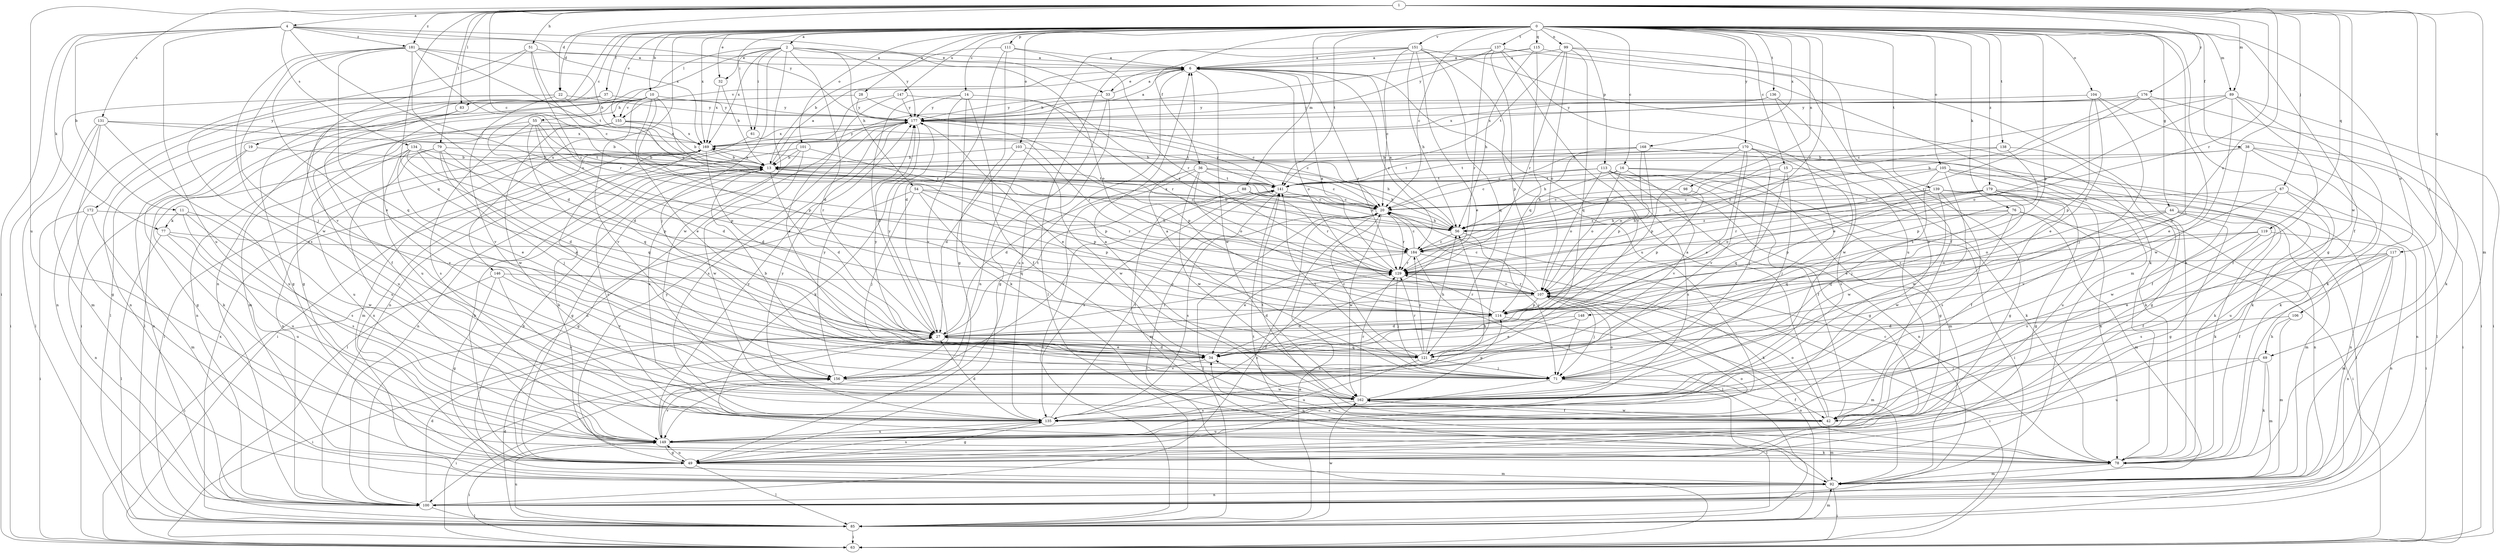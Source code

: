 strict digraph  {
0;
1;
2;
4;
6;
10;
11;
13;
14;
15;
16;
19;
20;
22;
27;
28;
32;
33;
34;
36;
37;
38;
42;
44;
49;
51;
54;
55;
56;
61;
63;
67;
69;
71;
76;
77;
78;
79;
83;
85;
88;
89;
92;
98;
99;
100;
101;
103;
104;
105;
106;
107;
111;
113;
114;
115;
117;
119;
121;
129;
131;
134;
135;
136;
137;
138;
139;
141;
146;
147;
148;
149;
151;
155;
156;
162;
168;
169;
170;
172;
176;
177;
179;
181;
184;
0 -> 2  [label=a];
0 -> 10  [label=b];
0 -> 14  [label=c];
0 -> 15  [label=c];
0 -> 16  [label=c];
0 -> 19  [label=c];
0 -> 20  [label=c];
0 -> 22  [label=d];
0 -> 28  [label=e];
0 -> 32  [label=e];
0 -> 36  [label=f];
0 -> 37  [label=f];
0 -> 38  [label=f];
0 -> 42  [label=f];
0 -> 44  [label=g];
0 -> 49  [label=g];
0 -> 61  [label=i];
0 -> 76  [label=k];
0 -> 88  [label=m];
0 -> 89  [label=m];
0 -> 98  [label=n];
0 -> 99  [label=n];
0 -> 101  [label=o];
0 -> 103  [label=o];
0 -> 104  [label=o];
0 -> 105  [label=o];
0 -> 106  [label=o];
0 -> 111  [label=p];
0 -> 113  [label=p];
0 -> 114  [label=p];
0 -> 115  [label=q];
0 -> 129  [label=r];
0 -> 136  [label=t];
0 -> 137  [label=t];
0 -> 138  [label=t];
0 -> 139  [label=t];
0 -> 141  [label=t];
0 -> 146  [label=u];
0 -> 147  [label=u];
0 -> 151  [label=v];
0 -> 155  [label=v];
0 -> 162  [label=w];
0 -> 168  [label=x];
0 -> 169  [label=x];
0 -> 170  [label=y];
0 -> 172  [label=y];
0 -> 179  [label=z];
1 -> 4  [label=a];
1 -> 20  [label=c];
1 -> 22  [label=d];
1 -> 51  [label=h];
1 -> 67  [label=j];
1 -> 69  [label=j];
1 -> 79  [label=l];
1 -> 83  [label=l];
1 -> 89  [label=m];
1 -> 92  [label=m];
1 -> 117  [label=q];
1 -> 119  [label=q];
1 -> 121  [label=q];
1 -> 129  [label=r];
1 -> 131  [label=s];
1 -> 148  [label=u];
1 -> 149  [label=u];
1 -> 162  [label=w];
1 -> 176  [label=y];
1 -> 181  [label=z];
2 -> 6  [label=a];
2 -> 27  [label=d];
2 -> 32  [label=e];
2 -> 54  [label=h];
2 -> 61  [label=i];
2 -> 71  [label=j];
2 -> 83  [label=l];
2 -> 100  [label=n];
2 -> 107  [label=o];
2 -> 162  [label=w];
2 -> 169  [label=x];
2 -> 177  [label=y];
4 -> 11  [label=b];
4 -> 33  [label=e];
4 -> 63  [label=i];
4 -> 77  [label=k];
4 -> 107  [label=o];
4 -> 134  [label=s];
4 -> 149  [label=u];
4 -> 169  [label=x];
4 -> 177  [label=y];
4 -> 181  [label=z];
6 -> 33  [label=e];
6 -> 107  [label=o];
6 -> 129  [label=r];
6 -> 149  [label=u];
6 -> 155  [label=v];
6 -> 162  [label=w];
6 -> 184  [label=z];
10 -> 27  [label=d];
10 -> 34  [label=e];
10 -> 55  [label=h];
10 -> 63  [label=i];
10 -> 114  [label=p];
10 -> 149  [label=u];
10 -> 155  [label=v];
10 -> 156  [label=v];
10 -> 177  [label=y];
10 -> 184  [label=z];
11 -> 77  [label=k];
11 -> 135  [label=s];
11 -> 149  [label=u];
11 -> 162  [label=w];
13 -> 6  [label=a];
13 -> 27  [label=d];
13 -> 49  [label=g];
13 -> 85  [label=l];
13 -> 114  [label=p];
13 -> 135  [label=s];
13 -> 141  [label=t];
13 -> 169  [label=x];
14 -> 27  [label=d];
14 -> 42  [label=f];
14 -> 78  [label=k];
14 -> 129  [label=r];
14 -> 156  [label=v];
14 -> 177  [label=y];
15 -> 49  [label=g];
15 -> 56  [label=h];
15 -> 71  [label=j];
15 -> 121  [label=q];
15 -> 141  [label=t];
16 -> 49  [label=g];
16 -> 56  [label=h];
16 -> 78  [label=k];
16 -> 107  [label=o];
16 -> 141  [label=t];
16 -> 156  [label=v];
19 -> 13  [label=b];
19 -> 49  [label=g];
19 -> 100  [label=n];
20 -> 56  [label=h];
20 -> 85  [label=l];
20 -> 129  [label=r];
20 -> 135  [label=s];
20 -> 162  [label=w];
22 -> 20  [label=c];
22 -> 63  [label=i];
22 -> 100  [label=n];
22 -> 156  [label=v];
22 -> 177  [label=y];
27 -> 34  [label=e];
27 -> 63  [label=i];
27 -> 121  [label=q];
27 -> 129  [label=r];
27 -> 141  [label=t];
27 -> 149  [label=u];
27 -> 177  [label=y];
28 -> 20  [label=c];
28 -> 85  [label=l];
28 -> 177  [label=y];
32 -> 13  [label=b];
32 -> 169  [label=x];
33 -> 6  [label=a];
33 -> 49  [label=g];
33 -> 135  [label=s];
33 -> 177  [label=y];
34 -> 27  [label=d];
34 -> 156  [label=v];
34 -> 177  [label=y];
36 -> 20  [label=c];
36 -> 27  [label=d];
36 -> 56  [label=h];
36 -> 85  [label=l];
36 -> 107  [label=o];
36 -> 141  [label=t];
36 -> 162  [label=w];
37 -> 49  [label=g];
37 -> 100  [label=n];
37 -> 177  [label=y];
38 -> 13  [label=b];
38 -> 42  [label=f];
38 -> 63  [label=i];
38 -> 78  [label=k];
38 -> 85  [label=l];
38 -> 141  [label=t];
42 -> 6  [label=a];
42 -> 34  [label=e];
42 -> 92  [label=m];
42 -> 107  [label=o];
42 -> 141  [label=t];
42 -> 149  [label=u];
42 -> 162  [label=w];
44 -> 49  [label=g];
44 -> 56  [label=h];
44 -> 78  [label=k];
44 -> 92  [label=m];
44 -> 107  [label=o];
44 -> 121  [label=q];
49 -> 13  [label=b];
49 -> 85  [label=l];
49 -> 92  [label=m];
49 -> 107  [label=o];
49 -> 135  [label=s];
49 -> 149  [label=u];
49 -> 177  [label=y];
51 -> 6  [label=a];
51 -> 20  [label=c];
51 -> 135  [label=s];
51 -> 156  [label=v];
51 -> 184  [label=z];
54 -> 20  [label=c];
54 -> 49  [label=g];
54 -> 71  [label=j];
54 -> 114  [label=p];
54 -> 121  [label=q];
54 -> 129  [label=r];
55 -> 27  [label=d];
55 -> 114  [label=p];
55 -> 121  [label=q];
55 -> 135  [label=s];
55 -> 141  [label=t];
55 -> 149  [label=u];
55 -> 169  [label=x];
56 -> 6  [label=a];
56 -> 13  [label=b];
56 -> 71  [label=j];
56 -> 169  [label=x];
56 -> 184  [label=z];
61 -> 63  [label=i];
61 -> 129  [label=r];
67 -> 20  [label=c];
67 -> 63  [label=i];
67 -> 149  [label=u];
67 -> 156  [label=v];
67 -> 162  [label=w];
69 -> 71  [label=j];
69 -> 78  [label=k];
69 -> 92  [label=m];
69 -> 149  [label=u];
71 -> 6  [label=a];
71 -> 13  [label=b];
71 -> 42  [label=f];
71 -> 85  [label=l];
71 -> 141  [label=t];
71 -> 149  [label=u];
76 -> 56  [label=h];
76 -> 63  [label=i];
76 -> 92  [label=m];
76 -> 121  [label=q];
76 -> 129  [label=r];
76 -> 162  [label=w];
77 -> 85  [label=l];
77 -> 135  [label=s];
77 -> 149  [label=u];
77 -> 184  [label=z];
78 -> 20  [label=c];
78 -> 34  [label=e];
78 -> 92  [label=m];
79 -> 13  [label=b];
79 -> 34  [label=e];
79 -> 71  [label=j];
79 -> 78  [label=k];
79 -> 121  [label=q];
79 -> 149  [label=u];
83 -> 42  [label=f];
83 -> 49  [label=g];
85 -> 20  [label=c];
85 -> 27  [label=d];
85 -> 63  [label=i];
85 -> 92  [label=m];
85 -> 107  [label=o];
85 -> 149  [label=u];
85 -> 162  [label=w];
85 -> 169  [label=x];
88 -> 20  [label=c];
88 -> 56  [label=h];
88 -> 92  [label=m];
88 -> 129  [label=r];
89 -> 20  [label=c];
89 -> 42  [label=f];
89 -> 63  [label=i];
89 -> 78  [label=k];
89 -> 107  [label=o];
89 -> 162  [label=w];
89 -> 177  [label=y];
92 -> 13  [label=b];
92 -> 63  [label=i];
92 -> 100  [label=n];
92 -> 141  [label=t];
92 -> 169  [label=x];
98 -> 20  [label=c];
98 -> 114  [label=p];
99 -> 6  [label=a];
99 -> 42  [label=f];
99 -> 107  [label=o];
99 -> 121  [label=q];
99 -> 129  [label=r];
99 -> 135  [label=s];
99 -> 141  [label=t];
100 -> 20  [label=c];
100 -> 27  [label=d];
100 -> 85  [label=l];
101 -> 13  [label=b];
101 -> 100  [label=n];
101 -> 114  [label=p];
101 -> 135  [label=s];
101 -> 162  [label=w];
103 -> 13  [label=b];
103 -> 27  [label=d];
103 -> 56  [label=h];
103 -> 162  [label=w];
104 -> 34  [label=e];
104 -> 63  [label=i];
104 -> 71  [label=j];
104 -> 114  [label=p];
104 -> 177  [label=y];
105 -> 71  [label=j];
105 -> 78  [label=k];
105 -> 100  [label=n];
105 -> 141  [label=t];
105 -> 149  [label=u];
105 -> 162  [label=w];
105 -> 184  [label=z];
106 -> 27  [label=d];
106 -> 92  [label=m];
106 -> 69  [label=h];
107 -> 20  [label=c];
107 -> 27  [label=d];
107 -> 63  [label=i];
107 -> 71  [label=j];
107 -> 114  [label=p];
107 -> 129  [label=r];
111 -> 6  [label=a];
111 -> 13  [label=b];
111 -> 27  [label=d];
111 -> 49  [label=g];
111 -> 129  [label=r];
113 -> 20  [label=c];
113 -> 42  [label=f];
113 -> 49  [label=g];
113 -> 63  [label=i];
113 -> 92  [label=m];
113 -> 100  [label=n];
113 -> 107  [label=o];
113 -> 135  [label=s];
113 -> 141  [label=t];
114 -> 27  [label=d];
114 -> 92  [label=m];
114 -> 129  [label=r];
115 -> 6  [label=a];
115 -> 13  [label=b];
115 -> 56  [label=h];
115 -> 78  [label=k];
115 -> 121  [label=q];
117 -> 34  [label=e];
117 -> 42  [label=f];
117 -> 92  [label=m];
117 -> 100  [label=n];
117 -> 129  [label=r];
117 -> 135  [label=s];
119 -> 42  [label=f];
119 -> 100  [label=n];
119 -> 107  [label=o];
119 -> 135  [label=s];
119 -> 184  [label=z];
121 -> 20  [label=c];
121 -> 56  [label=h];
121 -> 71  [label=j];
121 -> 129  [label=r];
121 -> 149  [label=u];
121 -> 184  [label=z];
129 -> 6  [label=a];
129 -> 71  [label=j];
129 -> 107  [label=o];
131 -> 13  [label=b];
131 -> 49  [label=g];
131 -> 85  [label=l];
131 -> 92  [label=m];
131 -> 149  [label=u];
131 -> 169  [label=x];
134 -> 13  [label=b];
134 -> 27  [label=d];
134 -> 34  [label=e];
134 -> 114  [label=p];
134 -> 129  [label=r];
134 -> 149  [label=u];
134 -> 156  [label=v];
135 -> 27  [label=d];
135 -> 49  [label=g];
135 -> 56  [label=h];
135 -> 129  [label=r];
135 -> 141  [label=t];
135 -> 149  [label=u];
135 -> 177  [label=y];
136 -> 34  [label=e];
136 -> 162  [label=w];
136 -> 169  [label=x];
136 -> 177  [label=y];
137 -> 6  [label=a];
137 -> 92  [label=m];
137 -> 114  [label=p];
137 -> 129  [label=r];
137 -> 149  [label=u];
137 -> 156  [label=v];
137 -> 177  [label=y];
138 -> 13  [label=b];
138 -> 49  [label=g];
138 -> 114  [label=p];
138 -> 184  [label=z];
139 -> 20  [label=c];
139 -> 78  [label=k];
139 -> 85  [label=l];
139 -> 100  [label=n];
139 -> 114  [label=p];
139 -> 135  [label=s];
139 -> 162  [label=w];
139 -> 184  [label=z];
141 -> 20  [label=c];
141 -> 63  [label=i];
141 -> 135  [label=s];
141 -> 156  [label=v];
141 -> 177  [label=y];
146 -> 49  [label=g];
146 -> 63  [label=i];
146 -> 107  [label=o];
146 -> 135  [label=s];
146 -> 156  [label=v];
147 -> 34  [label=e];
147 -> 100  [label=n];
147 -> 177  [label=y];
147 -> 184  [label=z];
148 -> 27  [label=d];
148 -> 34  [label=e];
148 -> 71  [label=j];
149 -> 49  [label=g];
149 -> 63  [label=i];
149 -> 78  [label=k];
149 -> 156  [label=v];
149 -> 177  [label=y];
151 -> 6  [label=a];
151 -> 20  [label=c];
151 -> 34  [label=e];
151 -> 56  [label=h];
151 -> 78  [label=k];
151 -> 85  [label=l];
151 -> 100  [label=n];
151 -> 121  [label=q];
151 -> 149  [label=u];
155 -> 13  [label=b];
155 -> 85  [label=l];
155 -> 92  [label=m];
155 -> 100  [label=n];
155 -> 141  [label=t];
155 -> 162  [label=w];
155 -> 169  [label=x];
156 -> 63  [label=i];
156 -> 162  [label=w];
156 -> 177  [label=y];
162 -> 6  [label=a];
162 -> 42  [label=f];
162 -> 107  [label=o];
162 -> 114  [label=p];
162 -> 129  [label=r];
162 -> 135  [label=s];
168 -> 13  [label=b];
168 -> 56  [label=h];
168 -> 78  [label=k];
168 -> 107  [label=o];
168 -> 114  [label=p];
168 -> 141  [label=t];
169 -> 13  [label=b];
169 -> 27  [label=d];
169 -> 78  [label=k];
169 -> 85  [label=l];
169 -> 92  [label=m];
169 -> 100  [label=n];
169 -> 177  [label=y];
170 -> 13  [label=b];
170 -> 20  [label=c];
170 -> 34  [label=e];
170 -> 71  [label=j];
170 -> 78  [label=k];
170 -> 114  [label=p];
170 -> 135  [label=s];
170 -> 156  [label=v];
172 -> 56  [label=h];
172 -> 63  [label=i];
172 -> 92  [label=m];
172 -> 100  [label=n];
176 -> 34  [label=e];
176 -> 56  [label=h];
176 -> 78  [label=k];
176 -> 129  [label=r];
176 -> 169  [label=x];
176 -> 177  [label=y];
177 -> 6  [label=a];
177 -> 20  [label=c];
177 -> 34  [label=e];
177 -> 78  [label=k];
177 -> 100  [label=n];
177 -> 114  [label=p];
177 -> 135  [label=s];
177 -> 169  [label=x];
179 -> 20  [label=c];
179 -> 34  [label=e];
179 -> 42  [label=f];
179 -> 49  [label=g];
179 -> 100  [label=n];
179 -> 107  [label=o];
179 -> 129  [label=r];
179 -> 184  [label=z];
181 -> 6  [label=a];
181 -> 13  [label=b];
181 -> 27  [label=d];
181 -> 34  [label=e];
181 -> 71  [label=j];
181 -> 121  [label=q];
181 -> 129  [label=r];
181 -> 141  [label=t];
181 -> 162  [label=w];
184 -> 20  [label=c];
184 -> 34  [label=e];
184 -> 78  [label=k];
184 -> 85  [label=l];
184 -> 129  [label=r];
}
